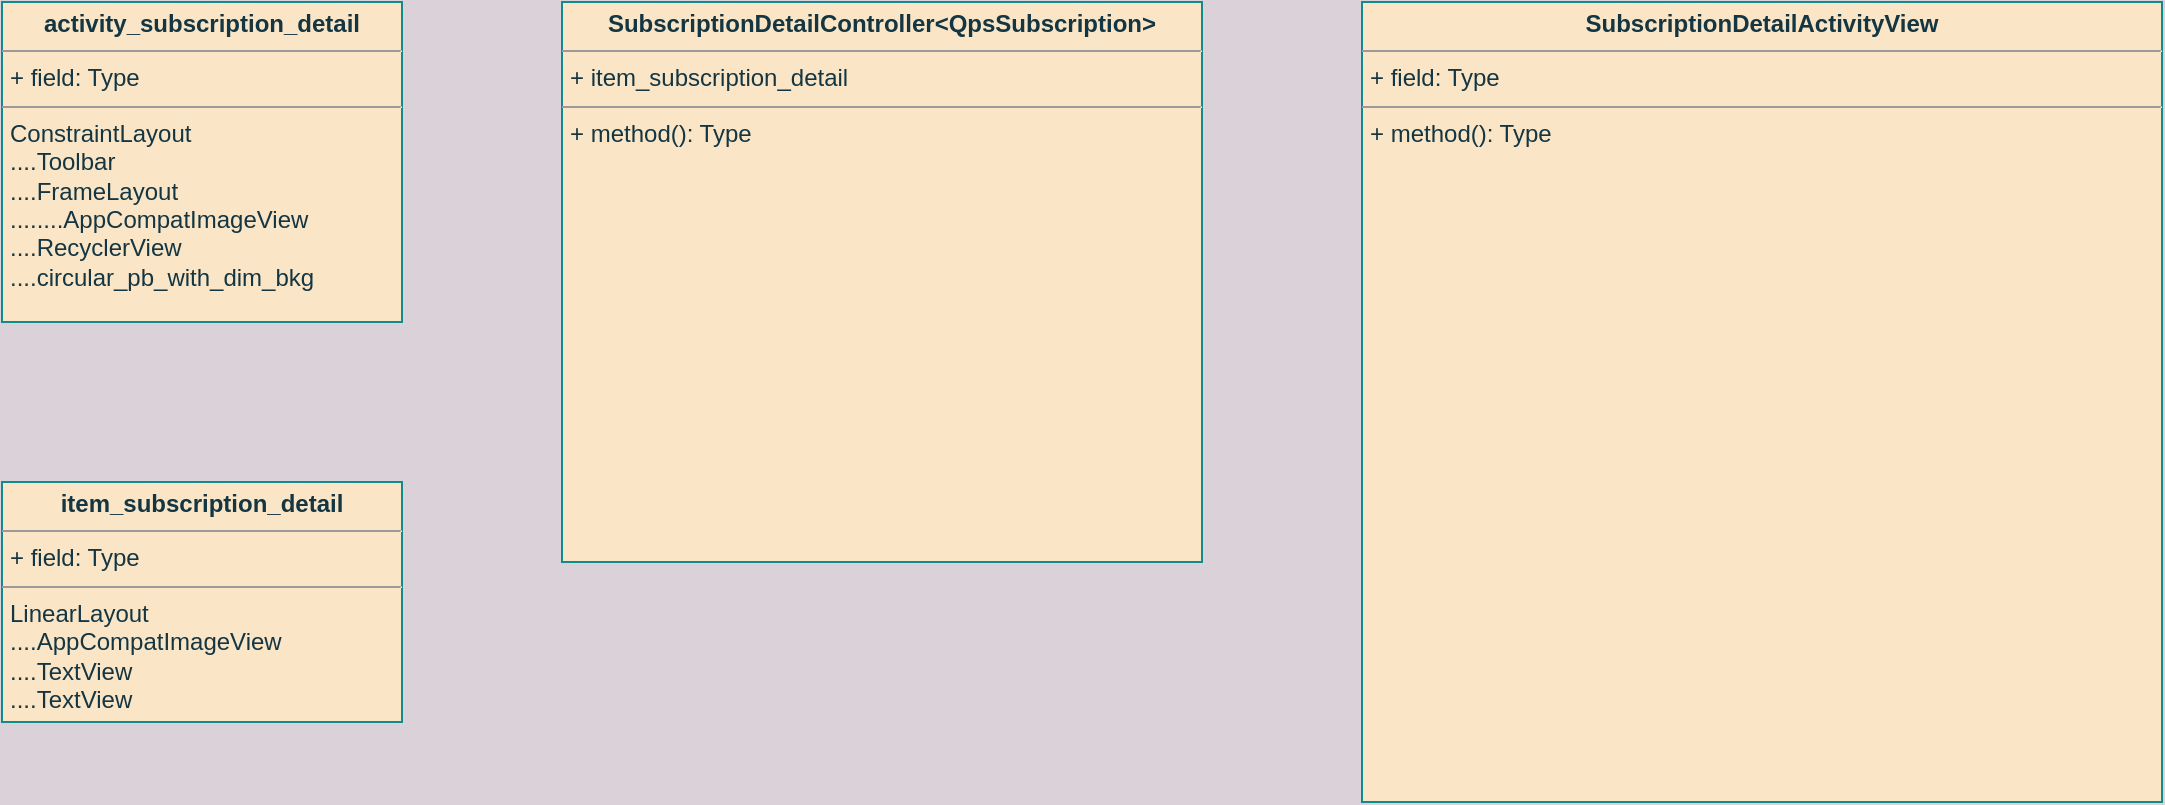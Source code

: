 <mxfile version="20.0.3" type="github">
  <diagram id="NFXYB8Lr2hZxddehbd_N" name="Page-1">
    <mxGraphModel dx="652" dy="414" grid="1" gridSize="10" guides="1" tooltips="1" connect="1" arrows="1" fold="1" page="1" pageScale="1" pageWidth="827" pageHeight="1169" background="#DAD2D8" math="0" shadow="0">
      <root>
        <mxCell id="0" />
        <mxCell id="1" parent="0" />
        <mxCell id="1GDeUliBSKqGdwp8zGbP-1" value="&lt;p style=&quot;margin:0px;margin-top:4px;text-align:center;&quot;&gt;&lt;b&gt;activity_subscription_detail&lt;/b&gt;&lt;/p&gt;&lt;hr size=&quot;1&quot;&gt;&lt;p style=&quot;margin:0px;margin-left:4px;&quot;&gt;+ field: Type&lt;/p&gt;&lt;hr size=&quot;1&quot;&gt;&lt;p style=&quot;margin:0px;margin-left:4px;&quot;&gt;ConstraintLayout&lt;/p&gt;&lt;p style=&quot;margin:0px;margin-left:4px;&quot;&gt;....Toolbar&lt;/p&gt;&lt;p style=&quot;margin:0px;margin-left:4px;&quot;&gt;....FrameLayout&lt;/p&gt;&lt;p style=&quot;margin:0px;margin-left:4px;&quot;&gt;........AppCompatImageView&lt;/p&gt;&lt;p style=&quot;margin:0px;margin-left:4px;&quot;&gt;....RecyclerView&lt;/p&gt;&lt;p style=&quot;margin:0px;margin-left:4px;&quot;&gt;....circular_pb_with_dim_bkg&lt;/p&gt;" style="verticalAlign=top;align=left;overflow=fill;fontSize=12;fontFamily=Helvetica;html=1;rounded=0;sketch=0;fontColor=#143642;strokeColor=#0F8B8D;fillColor=#FAE5C7;" vertex="1" parent="1">
          <mxGeometry x="120" y="120" width="200" height="160" as="geometry" />
        </mxCell>
        <mxCell id="1GDeUliBSKqGdwp8zGbP-2" value="&lt;p style=&quot;margin:0px;margin-top:4px;text-align:center;&quot;&gt;&lt;b&gt;SubscriptionDetailActivityView&lt;/b&gt;&lt;/p&gt;&lt;hr size=&quot;1&quot;&gt;&lt;p style=&quot;margin:0px;margin-left:4px;&quot;&gt;+ field: Type&lt;/p&gt;&lt;hr size=&quot;1&quot;&gt;&lt;p style=&quot;margin:0px;margin-left:4px;&quot;&gt;+ method(): Type&lt;/p&gt;" style="verticalAlign=top;align=left;overflow=fill;fontSize=12;fontFamily=Helvetica;html=1;rounded=0;sketch=0;fontColor=#143642;strokeColor=#0F8B8D;fillColor=#FAE5C7;" vertex="1" parent="1">
          <mxGeometry x="800" y="120" width="400" height="400" as="geometry" />
        </mxCell>
        <mxCell id="1GDeUliBSKqGdwp8zGbP-3" value="&lt;p style=&quot;margin:0px;margin-top:4px;text-align:center;&quot;&gt;&lt;b&gt;SubscriptionDetailController&amp;lt;QpsSubscription&amp;gt;&lt;/b&gt;&lt;/p&gt;&lt;hr size=&quot;1&quot;&gt;&lt;p style=&quot;margin:0px;margin-left:4px;&quot;&gt;+ item_subscription_detail&lt;/p&gt;&lt;hr size=&quot;1&quot;&gt;&lt;p style=&quot;margin:0px;margin-left:4px;&quot;&gt;+ method(): Type&lt;/p&gt;" style="verticalAlign=top;align=left;overflow=fill;fontSize=12;fontFamily=Helvetica;html=1;rounded=0;sketch=0;fontColor=#143642;strokeColor=#0F8B8D;fillColor=#FAE5C7;" vertex="1" parent="1">
          <mxGeometry x="400" y="120" width="320" height="280" as="geometry" />
        </mxCell>
        <mxCell id="1GDeUliBSKqGdwp8zGbP-4" value="&lt;p style=&quot;margin:0px;margin-top:4px;text-align:center;&quot;&gt;&lt;b&gt;item_subscription_detail&lt;/b&gt;&lt;/p&gt;&lt;hr size=&quot;1&quot;&gt;&lt;p style=&quot;margin:0px;margin-left:4px;&quot;&gt;+ field: Type&lt;/p&gt;&lt;hr size=&quot;1&quot;&gt;&lt;p style=&quot;margin:0px;margin-left:4px;&quot;&gt;LinearLayout&lt;/p&gt;&lt;p style=&quot;margin:0px;margin-left:4px;&quot;&gt;....AppCompatImageView&lt;/p&gt;&lt;p style=&quot;margin:0px;margin-left:4px;&quot;&gt;....TextView&lt;/p&gt;&lt;p style=&quot;margin:0px;margin-left:4px;&quot;&gt;....TextView&lt;br&gt;&lt;/p&gt;" style="verticalAlign=top;align=left;overflow=fill;fontSize=12;fontFamily=Helvetica;html=1;rounded=0;sketch=0;fontColor=#143642;strokeColor=#0F8B8D;fillColor=#FAE5C7;" vertex="1" parent="1">
          <mxGeometry x="120" y="360" width="200" height="120" as="geometry" />
        </mxCell>
      </root>
    </mxGraphModel>
  </diagram>
</mxfile>
